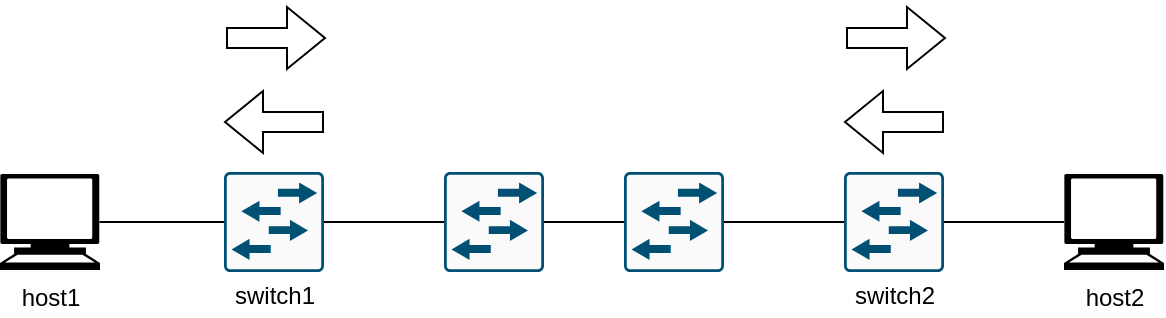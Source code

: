 <mxfile version="16.6.6" type="device"><diagram id="9dr6jwbjnyYuK3GyHDPv" name="Page-1"><mxGraphModel dx="1422" dy="765" grid="1" gridSize="10" guides="1" tooltips="1" connect="1" arrows="1" fold="1" page="1" pageScale="1" pageWidth="827" pageHeight="1169" math="0" shadow="0"><root><mxCell id="0"/><mxCell id="1" parent="0"/><mxCell id="AnwuE6PJapygvXwD1lmc-1" value="" style="sketch=0;points=[[0.015,0.015,0],[0.985,0.015,0],[0.985,0.985,0],[0.015,0.985,0],[0.25,0,0],[0.5,0,0],[0.75,0,0],[1,0.25,0],[1,0.5,0],[1,0.75,0],[0.75,1,0],[0.5,1,0],[0.25,1,0],[0,0.75,0],[0,0.5,0],[0,0.25,0]];verticalLabelPosition=bottom;html=1;verticalAlign=top;aspect=fixed;align=center;pointerEvents=1;shape=mxgraph.cisco19.rect;prIcon=l2_switch;fillColor=#FAFAFA;strokeColor=#005073;" parent="1" vertex="1"><mxGeometry x="260" y="240" width="50" height="50" as="geometry"/></mxCell><mxCell id="AnwuE6PJapygvXwD1lmc-2" value="" style="sketch=0;points=[[0.015,0.015,0],[0.985,0.015,0],[0.985,0.985,0],[0.015,0.985,0],[0.25,0,0],[0.5,0,0],[0.75,0,0],[1,0.25,0],[1,0.5,0],[1,0.75,0],[0.75,1,0],[0.5,1,0],[0.25,1,0],[0,0.75,0],[0,0.5,0],[0,0.25,0]];verticalLabelPosition=bottom;html=1;verticalAlign=top;aspect=fixed;align=center;pointerEvents=1;shape=mxgraph.cisco19.rect;prIcon=l2_switch;fillColor=#FAFAFA;strokeColor=#005073;" parent="1" vertex="1"><mxGeometry x="370" y="240" width="50" height="50" as="geometry"/></mxCell><mxCell id="AnwuE6PJapygvXwD1lmc-4" value="" style="sketch=0;points=[[0.015,0.015,0],[0.985,0.015,0],[0.985,0.985,0],[0.015,0.985,0],[0.25,0,0],[0.5,0,0],[0.75,0,0],[1,0.25,0],[1,0.5,0],[1,0.75,0],[0.75,1,0],[0.5,1,0],[0.25,1,0],[0,0.75,0],[0,0.5,0],[0,0.25,0]];verticalLabelPosition=bottom;html=1;verticalAlign=top;aspect=fixed;align=center;pointerEvents=1;shape=mxgraph.cisco19.rect;prIcon=l2_switch;fillColor=#FAFAFA;strokeColor=#005073;" parent="1" vertex="1"><mxGeometry x="460" y="240" width="50" height="50" as="geometry"/></mxCell><mxCell id="AnwuE6PJapygvXwD1lmc-5" value="" style="sketch=0;points=[[0.015,0.015,0],[0.985,0.015,0],[0.985,0.985,0],[0.015,0.985,0],[0.25,0,0],[0.5,0,0],[0.75,0,0],[1,0.25,0],[1,0.5,0],[1,0.75,0],[0.75,1,0],[0.5,1,0],[0.25,1,0],[0,0.75,0],[0,0.5,0],[0,0.25,0]];verticalLabelPosition=bottom;html=1;verticalAlign=top;aspect=fixed;align=center;pointerEvents=1;shape=mxgraph.cisco19.rect;prIcon=l2_switch;fillColor=#FAFAFA;strokeColor=#005073;" parent="1" vertex="1"><mxGeometry x="570" y="240" width="50" height="50" as="geometry"/></mxCell><mxCell id="AnwuE6PJapygvXwD1lmc-8" value="" style="endArrow=none;html=1;rounded=0;entryX=0;entryY=0.5;entryDx=0;entryDy=0;entryPerimeter=0;exitX=0.995;exitY=0.5;exitDx=0;exitDy=0;exitPerimeter=0;" parent="1" source="AnwuE6PJapygvXwD1lmc-27" target="AnwuE6PJapygvXwD1lmc-1" edge="1"><mxGeometry width="50" height="50" relative="1" as="geometry"><mxPoint x="207.406" y="328.112" as="sourcePoint"/><mxPoint x="540" y="370" as="targetPoint"/></mxGeometry></mxCell><mxCell id="AnwuE6PJapygvXwD1lmc-9" value="" style="endArrow=none;html=1;rounded=0;exitX=0;exitY=0.5;exitDx=0;exitDy=0;entryX=1;entryY=0.5;entryDx=0;entryDy=0;entryPerimeter=0;exitPerimeter=0;" parent="1" source="AnwuE6PJapygvXwD1lmc-28" target="AnwuE6PJapygvXwD1lmc-5" edge="1"><mxGeometry width="50" height="50" relative="1" as="geometry"><mxPoint x="700" y="257" as="sourcePoint"/><mxPoint x="440" y="370" as="targetPoint"/></mxGeometry></mxCell><mxCell id="AnwuE6PJapygvXwD1lmc-10" value="" style="endArrow=none;html=1;rounded=0;exitX=1;exitY=0.5;exitDx=0;exitDy=0;exitPerimeter=0;" parent="1" source="AnwuE6PJapygvXwD1lmc-1" target="AnwuE6PJapygvXwD1lmc-2" edge="1"><mxGeometry width="50" height="50" relative="1" as="geometry"><mxPoint x="490" y="420" as="sourcePoint"/><mxPoint x="540" y="370" as="targetPoint"/></mxGeometry></mxCell><mxCell id="AnwuE6PJapygvXwD1lmc-11" value="" style="endArrow=none;html=1;rounded=0;entryX=0;entryY=0.5;entryDx=0;entryDy=0;entryPerimeter=0;exitX=1;exitY=0.5;exitDx=0;exitDy=0;exitPerimeter=0;" parent="1" source="AnwuE6PJapygvXwD1lmc-2" target="AnwuE6PJapygvXwD1lmc-4" edge="1"><mxGeometry width="50" height="50" relative="1" as="geometry"><mxPoint x="490" y="420" as="sourcePoint"/><mxPoint x="480" y="265" as="targetPoint"/></mxGeometry></mxCell><mxCell id="AnwuE6PJapygvXwD1lmc-13" value="" style="endArrow=none;html=1;rounded=0;exitX=1;exitY=0.5;exitDx=0;exitDy=0;exitPerimeter=0;entryX=0;entryY=0.5;entryDx=0;entryDy=0;entryPerimeter=0;" parent="1" source="AnwuE6PJapygvXwD1lmc-4" target="AnwuE6PJapygvXwD1lmc-5" edge="1"><mxGeometry width="50" height="50" relative="1" as="geometry"><mxPoint x="440" y="275" as="sourcePoint"/><mxPoint x="500" y="275" as="targetPoint"/></mxGeometry></mxCell><mxCell id="AnwuE6PJapygvXwD1lmc-14" value="" style="shape=flexArrow;endArrow=classic;html=1;rounded=0;" parent="1" edge="1"><mxGeometry width="50" height="50" relative="1" as="geometry"><mxPoint x="261" y="173" as="sourcePoint"/><mxPoint x="311" y="173" as="targetPoint"/></mxGeometry></mxCell><mxCell id="AnwuE6PJapygvXwD1lmc-16" value="" style="shape=flexArrow;endArrow=classic;html=1;rounded=0;" parent="1" edge="1"><mxGeometry width="50" height="50" relative="1" as="geometry"><mxPoint x="310" y="215" as="sourcePoint"/><mxPoint x="260" y="215" as="targetPoint"/></mxGeometry></mxCell><mxCell id="AnwuE6PJapygvXwD1lmc-17" value="" style="shape=image;html=1;verticalAlign=top;verticalLabelPosition=bottom;labelBackgroundColor=#ffffff;imageAspect=0;aspect=fixed;image=https://cdn3.iconfinder.com/data/icons/flat-actions-icons-9/792/Close_Icon-128.png" parent="1" vertex="1"><mxGeometry x="268" y="154" width="38" height="38" as="geometry"/></mxCell><mxCell id="AnwuE6PJapygvXwD1lmc-19" value="" style="shape=image;html=1;verticalAlign=top;verticalLabelPosition=bottom;labelBackgroundColor=#ffffff;imageAspect=0;aspect=fixed;image=https://cdn3.iconfinder.com/data/icons/flat-actions-icons-9/792/Close_Icon-128.png" parent="1" vertex="1"><mxGeometry x="268" y="196" width="38" height="38" as="geometry"/></mxCell><mxCell id="AnwuE6PJapygvXwD1lmc-21" value="" style="shape=flexArrow;endArrow=classic;html=1;rounded=0;" parent="1" edge="1"><mxGeometry width="50" height="50" relative="1" as="geometry"><mxPoint x="571" y="173" as="sourcePoint"/><mxPoint x="621" y="173" as="targetPoint"/></mxGeometry></mxCell><mxCell id="AnwuE6PJapygvXwD1lmc-22" value="" style="shape=flexArrow;endArrow=classic;html=1;rounded=0;" parent="1" edge="1"><mxGeometry width="50" height="50" relative="1" as="geometry"><mxPoint x="620" y="215" as="sourcePoint"/><mxPoint x="570" y="215" as="targetPoint"/></mxGeometry></mxCell><mxCell id="AnwuE6PJapygvXwD1lmc-23" value="" style="shape=image;html=1;verticalAlign=top;verticalLabelPosition=bottom;labelBackgroundColor=#ffffff;imageAspect=0;aspect=fixed;image=https://cdn3.iconfinder.com/data/icons/flat-actions-icons-9/792/Close_Icon-128.png" parent="1" vertex="1"><mxGeometry x="578" y="154" width="38" height="38" as="geometry"/></mxCell><mxCell id="AnwuE6PJapygvXwD1lmc-24" value="" style="shape=image;html=1;verticalAlign=top;verticalLabelPosition=bottom;labelBackgroundColor=#ffffff;imageAspect=0;aspect=fixed;image=https://cdn3.iconfinder.com/data/icons/flat-actions-icons-9/792/Close_Icon-128.png" parent="1" vertex="1"><mxGeometry x="578" y="196" width="38" height="38" as="geometry"/></mxCell><mxCell id="AnwuE6PJapygvXwD1lmc-25" value="switch1" style="text;html=1;align=center;verticalAlign=middle;resizable=0;points=[];autosize=1;strokeColor=none;fillColor=none;" parent="1" vertex="1"><mxGeometry x="255" y="292" width="60" height="20" as="geometry"/></mxCell><mxCell id="AnwuE6PJapygvXwD1lmc-26" value="switch2" style="text;html=1;align=center;verticalAlign=middle;resizable=0;points=[];autosize=1;strokeColor=none;fillColor=none;" parent="1" vertex="1"><mxGeometry x="565" y="292" width="60" height="20" as="geometry"/></mxCell><mxCell id="AnwuE6PJapygvXwD1lmc-27" value="&lt;span&gt;host1&lt;/span&gt;" style="shape=mxgraph.signs.tech.computer;html=1;pointerEvents=1;fillColor=#000000;strokeColor=none;verticalLabelPosition=bottom;verticalAlign=top;align=center;" parent="1" vertex="1"><mxGeometry x="148" y="241" width="50" height="48" as="geometry"/></mxCell><mxCell id="AnwuE6PJapygvXwD1lmc-28" value="&lt;span&gt;host2&lt;/span&gt;" style="shape=mxgraph.signs.tech.computer;html=1;pointerEvents=1;fillColor=#000000;strokeColor=none;verticalLabelPosition=bottom;verticalAlign=top;align=center;" parent="1" vertex="1"><mxGeometry x="680" y="241" width="50" height="48" as="geometry"/></mxCell></root></mxGraphModel></diagram></mxfile>